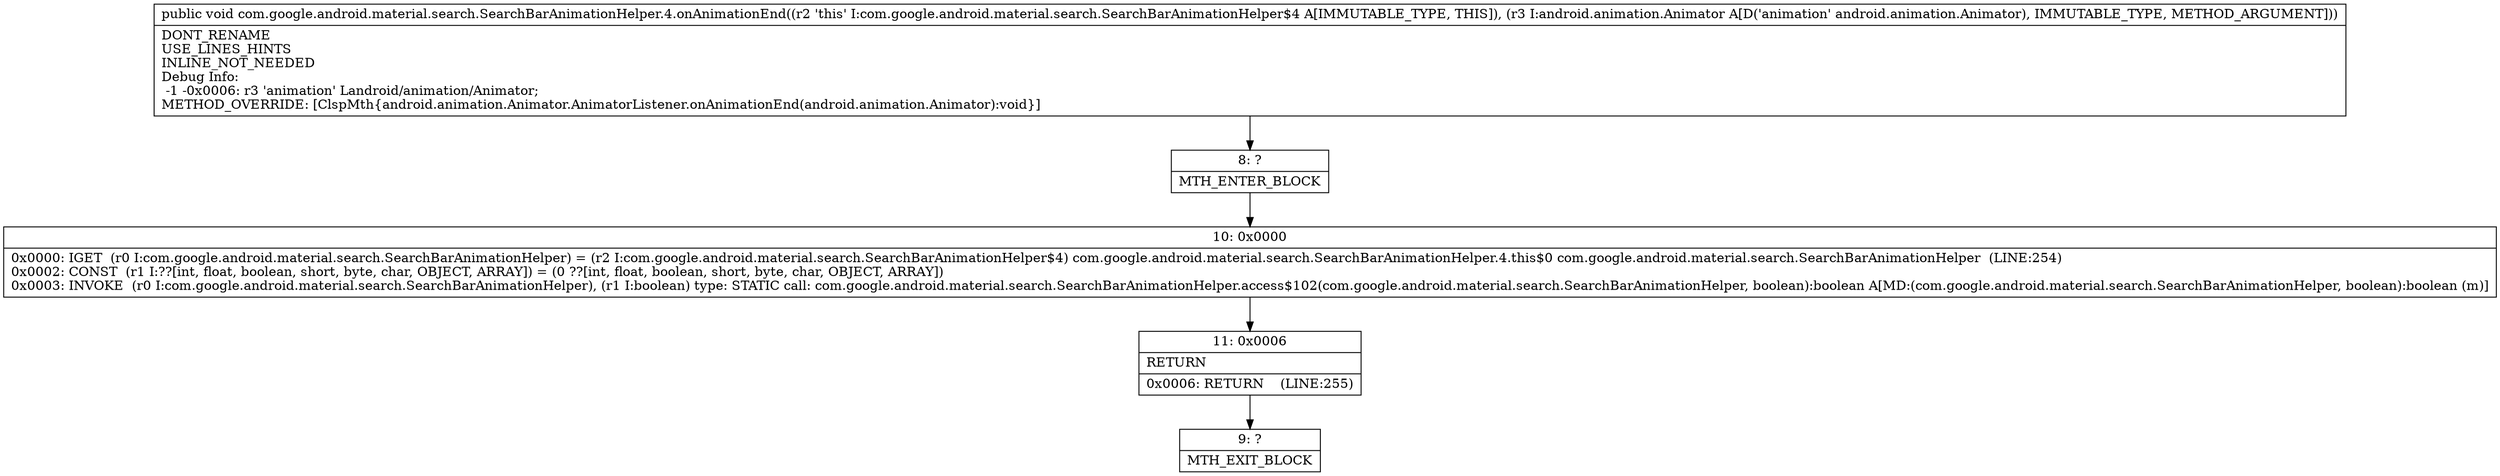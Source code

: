 digraph "CFG forcom.google.android.material.search.SearchBarAnimationHelper.4.onAnimationEnd(Landroid\/animation\/Animator;)V" {
Node_8 [shape=record,label="{8\:\ ?|MTH_ENTER_BLOCK\l}"];
Node_10 [shape=record,label="{10\:\ 0x0000|0x0000: IGET  (r0 I:com.google.android.material.search.SearchBarAnimationHelper) = (r2 I:com.google.android.material.search.SearchBarAnimationHelper$4) com.google.android.material.search.SearchBarAnimationHelper.4.this$0 com.google.android.material.search.SearchBarAnimationHelper  (LINE:254)\l0x0002: CONST  (r1 I:??[int, float, boolean, short, byte, char, OBJECT, ARRAY]) = (0 ??[int, float, boolean, short, byte, char, OBJECT, ARRAY]) \l0x0003: INVOKE  (r0 I:com.google.android.material.search.SearchBarAnimationHelper), (r1 I:boolean) type: STATIC call: com.google.android.material.search.SearchBarAnimationHelper.access$102(com.google.android.material.search.SearchBarAnimationHelper, boolean):boolean A[MD:(com.google.android.material.search.SearchBarAnimationHelper, boolean):boolean (m)]\l}"];
Node_11 [shape=record,label="{11\:\ 0x0006|RETURN\l|0x0006: RETURN    (LINE:255)\l}"];
Node_9 [shape=record,label="{9\:\ ?|MTH_EXIT_BLOCK\l}"];
MethodNode[shape=record,label="{public void com.google.android.material.search.SearchBarAnimationHelper.4.onAnimationEnd((r2 'this' I:com.google.android.material.search.SearchBarAnimationHelper$4 A[IMMUTABLE_TYPE, THIS]), (r3 I:android.animation.Animator A[D('animation' android.animation.Animator), IMMUTABLE_TYPE, METHOD_ARGUMENT]))  | DONT_RENAME\lUSE_LINES_HINTS\lINLINE_NOT_NEEDED\lDebug Info:\l  \-1 \-0x0006: r3 'animation' Landroid\/animation\/Animator;\lMETHOD_OVERRIDE: [ClspMth\{android.animation.Animator.AnimatorListener.onAnimationEnd(android.animation.Animator):void\}]\l}"];
MethodNode -> Node_8;Node_8 -> Node_10;
Node_10 -> Node_11;
Node_11 -> Node_9;
}

